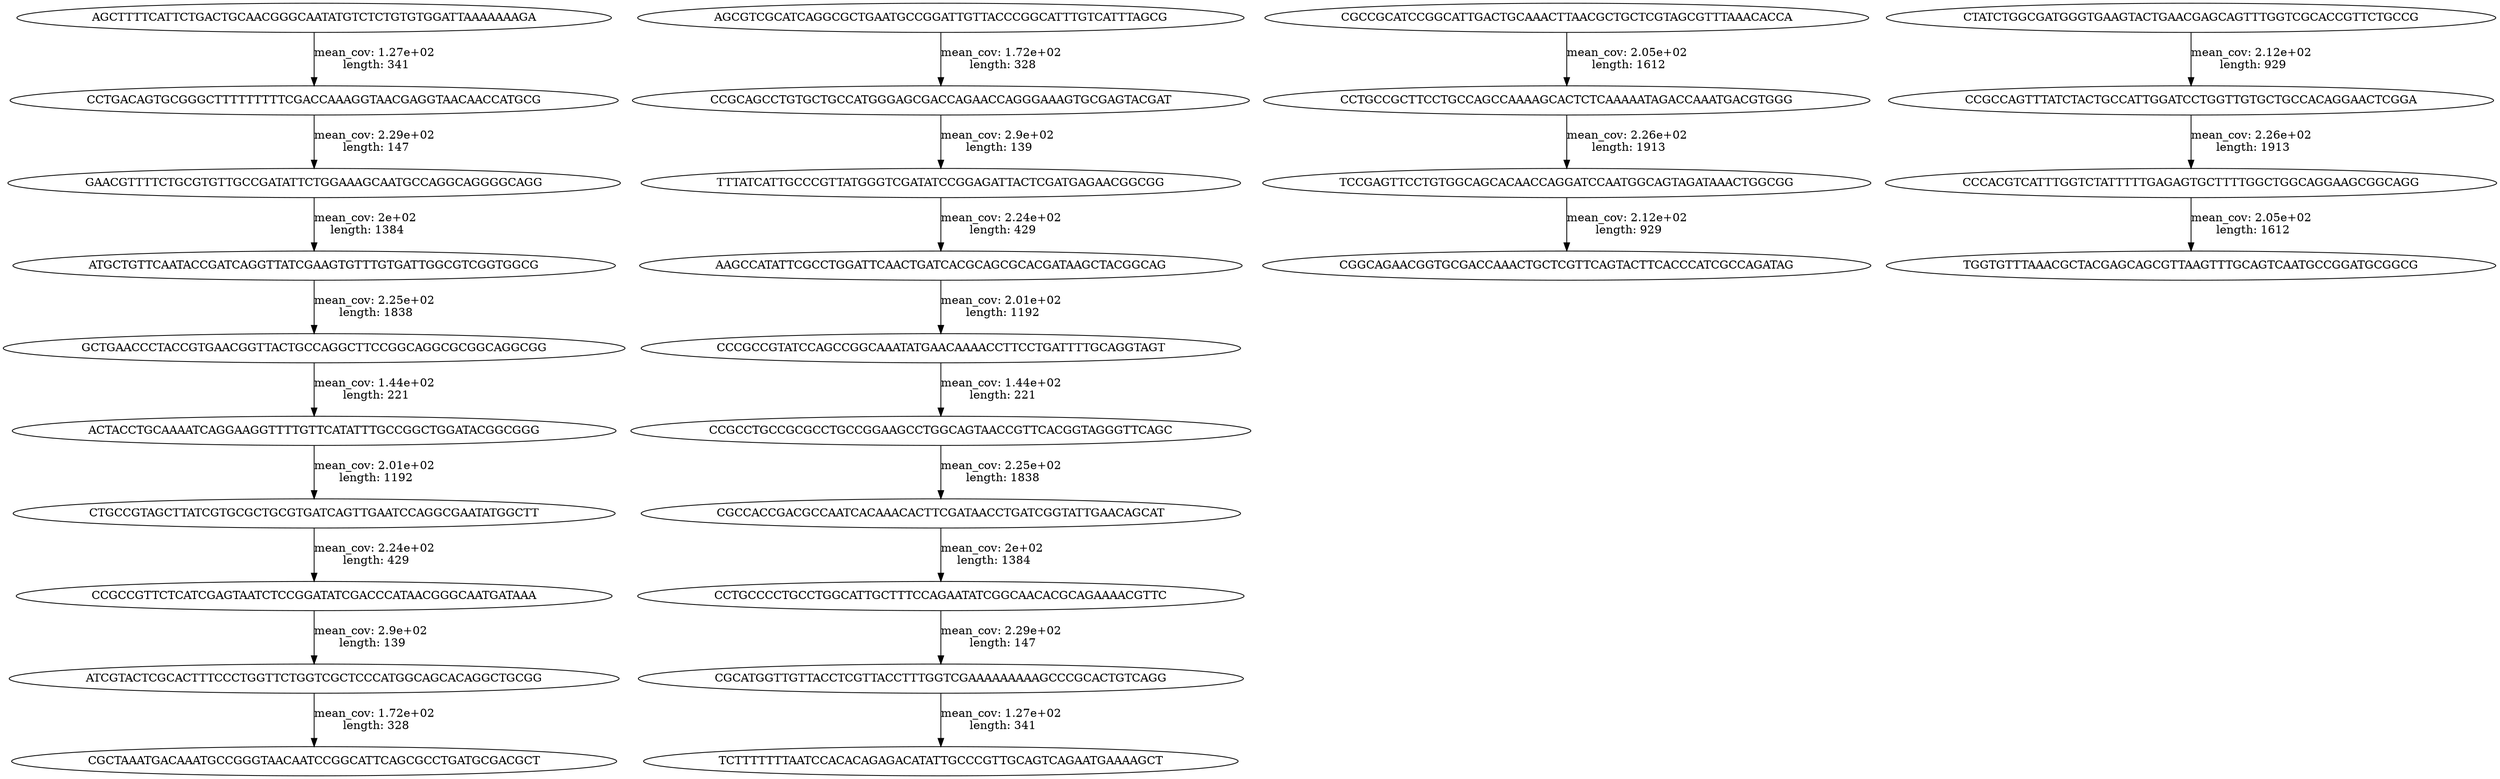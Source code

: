 strict digraph "" {
	ATCGTACTCGCACTTTCCCTGGTTCTGGTCGCTCCCATGGCAGCACAGGCTGCGG -> CGCTAAATGACAAATGCCGGGTAACAATCCGGCATTCAGCGCCTGATGCGACGCT	 [label="mean_cov: 1.72e+02
 length: 328",
		length=328,
		mean_cov=171.54379562043795];
	CCGCAGCCTGTGCTGCCATGGGAGCGACCAGAACCAGGGAAAGTGCGAGTACGAT -> TTTATCATTGCCCGTTATGGGTCGATATCCGGAGATTACTCGATGAGAACGGCGG	 [label="mean_cov: 2.9e+02
 length: 139",
		length=139,
		mean_cov=290.1058823529412];
	AGCGTCGCATCAGGCGCTGAATGCCGGATTGTTACCCGGCATTTGTCATTTAGCG -> CCGCAGCCTGTGCTGCCATGGGAGCGACCAGAACCAGGGAAAGTGCGAGTACGAT	 [label="mean_cov: 1.72e+02
 length: 328",
		length=328,
		mean_cov=171.54379562043795];
	CGCCGCATCCGGCATTGACTGCAAACTTAACGCTGCTCGTAGCGTTTAAACACCA -> CCTGCCGCTTCCTGCCAGCCAAAAGCACTCTCAAAAATAGACCAAATGACGTGGG	 [label="mean_cov: 2.05e+02
 length: 1612",
		length=1612,
		mean_cov=204.69062901155328];
	CCGCCGTTCTCATCGAGTAATCTCCGGATATCGACCCATAACGGGCAATGATAAA -> ATCGTACTCGCACTTTCCCTGGTTCTGGTCGCTCCCATGGCAGCACAGGCTGCGG	 [label="mean_cov: 2.9e+02
 length: 139",
		length=139,
		mean_cov=290.1058823529412];
	TTTATCATTGCCCGTTATGGGTCGATATCCGGAGATTACTCGATGAGAACGGCGG -> AAGCCATATTCGCCTGGATTCAACTGATCACGCAGCGCACGATAAGCTACGGCAG	 [label="mean_cov: 2.24e+02
 length: 429",
		length=429,
		mean_cov=223.81066666666666];
	GAACGTTTTCTGCGTGTTGCCGATATTCTGGAAAGCAATGCCAGGCAGGGGCAGG -> ATGCTGTTCAATACCGATCAGGTTATCGAAGTGTTTGTGATTGGCGTCGGTGGCG	 [label="mean_cov: 2e+02
 length: 1384",
		length=1384,
		mean_cov=200.35413533834586];
	CCTGCCCCTGCCTGGCATTGCTTTCCAGAATATCGGCAACACGCAGAAAACGTTC -> CGCATGGTTGTTACCTCGTTACCTTTGGTCGAAAAAAAAAGCCCGCACTGTCAGG	 [label="mean_cov: 2.29e+02
 length: 147",
		length=147,
		mean_cov=229.04301075268816];
	CGCCACCGACGCCAATCACAAACACTTCGATAACCTGATCGGTATTGAACAGCAT -> CCTGCCCCTGCCTGGCATTGCTTTCCAGAATATCGGCAACACGCAGAAAACGTTC	 [label="mean_cov: 2e+02
 length: 1384",
		length=1384,
		mean_cov=200.35413533834586];
	ATGCTGTTCAATACCGATCAGGTTATCGAAGTGTTTGTGATTGGCGTCGGTGGCG -> GCTGAACCCTACCGTGAACGGTTACTGCCAGGCTTCCGGCAGGCGCGGCAGGCGG	 [label="mean_cov: 2.25e+02
 length: 1838",
		length=1838,
		mean_cov=224.63677130044843];
	CTGCCGTAGCTTATCGTGCGCTGCGTGATCAGTTGAATCCAGGCGAATATGGCTT -> CCGCCGTTCTCATCGAGTAATCTCCGGATATCGACCCATAACGGGCAATGATAAA	 [label="mean_cov: 2.24e+02
 length: 429",
		length=429,
		mean_cov=223.81066666666666];
	AAGCCATATTCGCCTGGATTCAACTGATCACGCAGCGCACGATAAGCTACGGCAG -> CCCGCCGTATCCAGCCGGCAAATATGAACAAAACCTTCCTGATTTTGCAGGTAGT	 [label="mean_cov: 2.01e+02
 length: 1192",
		length=1192,
		mean_cov=200.95518453427064];
	CCGCCTGCCGCGCCTGCCGGAAGCCTGGCAGTAACCGTTCACGGTAGGGTTCAGC -> CGCCACCGACGCCAATCACAAACACTTCGATAACCTGATCGGTATTGAACAGCAT	 [label="mean_cov: 2.25e+02
 length: 1838",
		length=1838,
		mean_cov=224.63677130044843];
	GCTGAACCCTACCGTGAACGGTTACTGCCAGGCTTCCGGCAGGCGCGGCAGGCGG -> ACTACCTGCAAAATCAGGAAGGTTTTGTTCATATTTGCCGGCTGGATACGGCGGG	 [label="mean_cov: 1.44e+02
 length: 221",
		length=221,
		mean_cov=144.20958083832335];
	CGCATGGTTGTTACCTCGTTACCTTTGGTCGAAAAAAAAAGCCCGCACTGTCAGG -> TCTTTTTTTAATCCACACAGAGACATATTGCCCGTTGCAGTCAGAATGAAAAGCT	 [label="mean_cov: 1.27e+02
 length: 341",
		length=341,
		mean_cov=126.62020905923345];
	CCTGACAGTGCGGGCTTTTTTTTTCGACCAAAGGTAACGAGGTAACAACCATGCG -> GAACGTTTTCTGCGTGTTGCCGATATTCTGGAAAGCAATGCCAGGCAGGGGCAGG	 [label="mean_cov: 2.29e+02
 length: 147",
		length=147,
		mean_cov=229.04301075268816];
	CCTGCCGCTTCCTGCCAGCCAAAAGCACTCTCAAAAATAGACCAAATGACGTGGG -> TCCGAGTTCCTGTGGCAGCACAACCAGGATCCAATGGCAGTAGATAAACTGGCGG	 [label="mean_cov: 2.26e+02
 length: 1913",
		length=1913,
		mean_cov=225.9042495965573];
	CCCACGTCATTTGGTCTATTTTTGAGAGTGCTTTTGGCTGGCAGGAAGCGGCAGG -> TGGTGTTTAAACGCTACGAGCAGCGTTAAGTTTGCAGTCAATGCCGGATGCGGCG	 [label="mean_cov: 2.05e+02
 length: 1612",
		length=1612,
		mean_cov=204.69062901155328];
	CCCGCCGTATCCAGCCGGCAAATATGAACAAAACCTTCCTGATTTTGCAGGTAGT -> CCGCCTGCCGCGCCTGCCGGAAGCCTGGCAGTAACCGTTCACGGTAGGGTTCAGC	 [label="mean_cov: 1.44e+02
 length: 221",
		length=221,
		mean_cov=144.20958083832335];
	ACTACCTGCAAAATCAGGAAGGTTTTGTTCATATTTGCCGGCTGGATACGGCGGG -> CTGCCGTAGCTTATCGTGCGCTGCGTGATCAGTTGAATCCAGGCGAATATGGCTT	 [label="mean_cov: 2.01e+02
 length: 1192",
		length=1192,
		mean_cov=200.95518453427064];
	TCCGAGTTCCTGTGGCAGCACAACCAGGATCCAATGGCAGTAGATAAACTGGCGG -> CGGCAGAACGGTGCGACCAAACTGCTCGTTCAGTACTTCACCCATCGCCAGATAG	 [label="mean_cov: 2.12e+02
 length: 929",
		length=929,
		mean_cov=212.30057142857143];
	CCGCCAGTTTATCTACTGCCATTGGATCCTGGTTGTGCTGCCACAGGAACTCGGA -> CCCACGTCATTTGGTCTATTTTTGAGAGTGCTTTTGGCTGGCAGGAAGCGGCAGG	 [label="mean_cov: 2.26e+02
 length: 1913",
		length=1913,
		mean_cov=225.9042495965573];
	CTATCTGGCGATGGGTGAAGTACTGAACGAGCAGTTTGGTCGCACCGTTCTGCCG -> CCGCCAGTTTATCTACTGCCATTGGATCCTGGTTGTGCTGCCACAGGAACTCGGA	 [label="mean_cov: 2.12e+02
 length: 929",
		length=929,
		mean_cov=212.30057142857143];
	AGCTTTTCATTCTGACTGCAACGGGCAATATGTCTCTGTGTGGATTAAAAAAAGA -> CCTGACAGTGCGGGCTTTTTTTTTCGACCAAAGGTAACGAGGTAACAACCATGCG	 [label="mean_cov: 1.27e+02
 length: 341",
		length=341,
		mean_cov=126.62020905923345];
}
